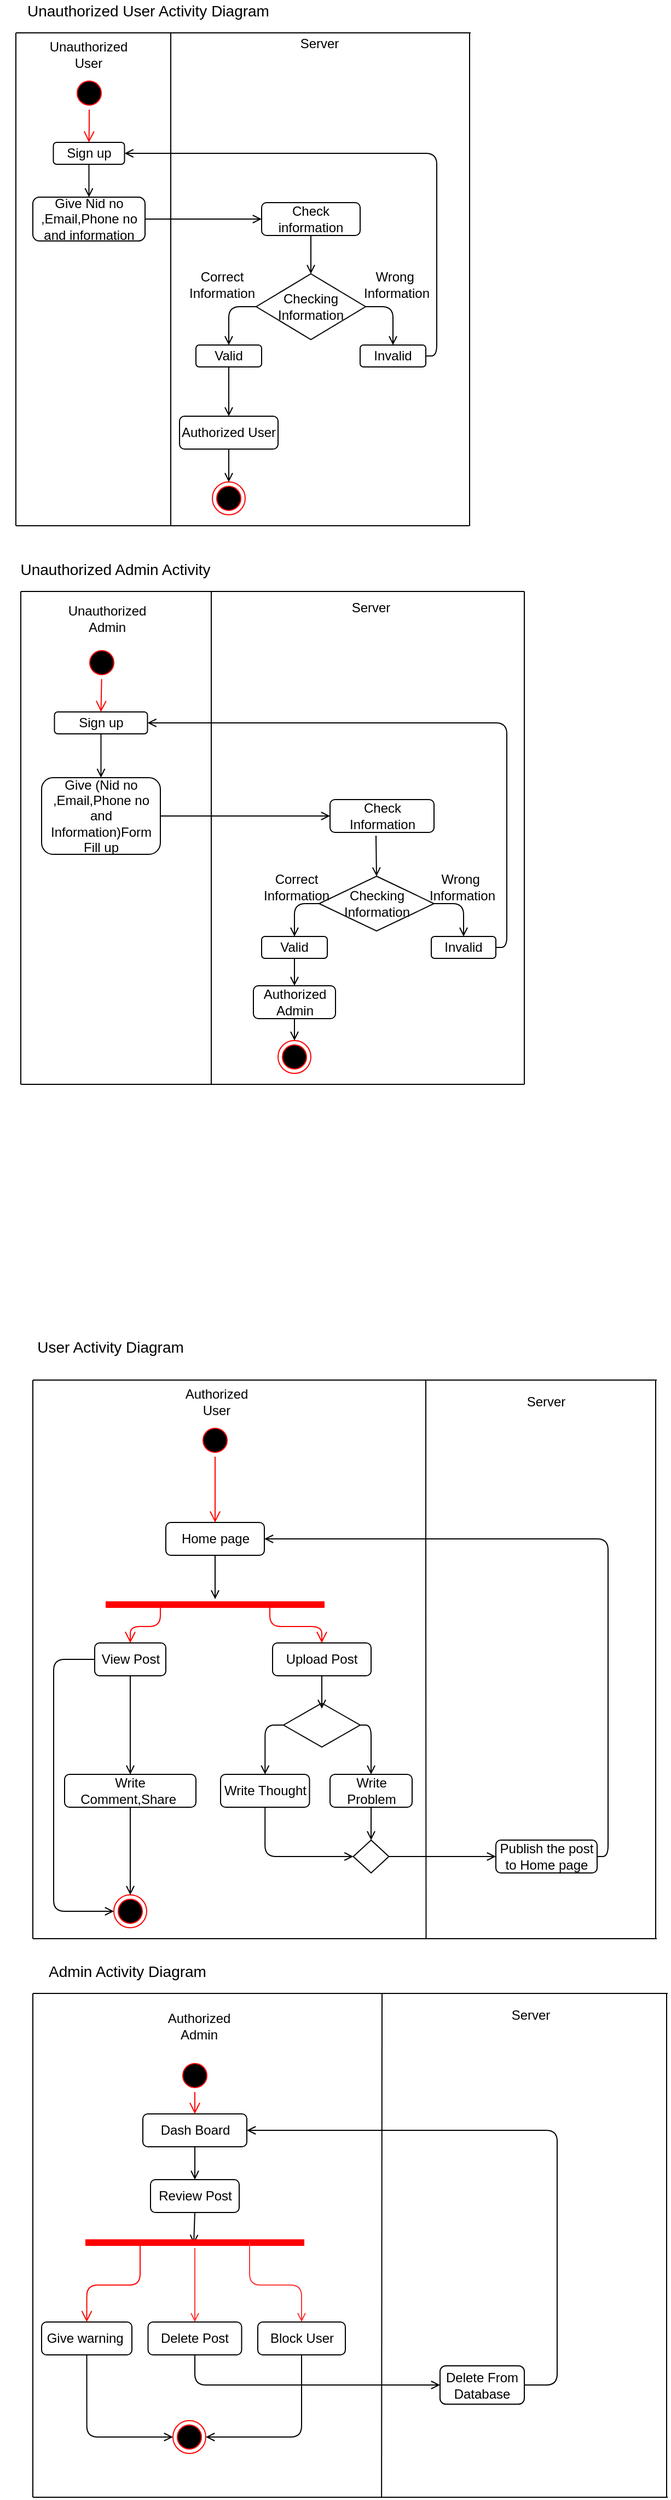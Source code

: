 <mxfile version="13.9.9" type="device"><diagram id="EhtxaN6hVRz8gzdz44kl" name="Page-1"><mxGraphModel dx="1185" dy="685" grid="1" gridSize="10" guides="1" tooltips="1" connect="1" arrows="1" fold="1" page="1" pageScale="1" pageWidth="827" pageHeight="1169" math="0" shadow="0"><root><mxCell id="0"/><mxCell id="1" parent="0"/><mxCell id="IX0dUj8EIX4sN2ZnHDdX-1" value="" style="endArrow=none;html=1;" parent="1" edge="1"><mxGeometry width="50" height="50" relative="1" as="geometry"><mxPoint x="490" y="1010" as="sourcePoint"/><mxPoint x="490" y="560" as="targetPoint"/><Array as="points"><mxPoint x="490" y="690"/></Array></mxGeometry></mxCell><mxCell id="IX0dUj8EIX4sN2ZnHDdX-3" value="Authorized User" style="text;html=1;strokeColor=none;fillColor=none;align=center;verticalAlign=middle;whiteSpace=wrap;rounded=0;" parent="1" vertex="1"><mxGeometry x="169" y="1290" width="80" height="20" as="geometry"/></mxCell><mxCell id="IX0dUj8EIX4sN2ZnHDdX-5" value="" style="endArrow=none;html=1;" parent="1" edge="1"><mxGeometry width="50" height="50" relative="1" as="geometry"><mxPoint x="204" y="1010" as="sourcePoint"/><mxPoint x="204" y="560" as="targetPoint"/><Array as="points"/></mxGeometry></mxCell><mxCell id="IX0dUj8EIX4sN2ZnHDdX-6" value="" style="endArrow=none;html=1;" parent="1" edge="1"><mxGeometry width="50" height="50" relative="1" as="geometry"><mxPoint x="30" y="560" as="sourcePoint"/><mxPoint x="490" y="560" as="targetPoint"/></mxGeometry></mxCell><mxCell id="IX0dUj8EIX4sN2ZnHDdX-7" value="" style="ellipse;html=1;shape=startState;fillColor=#000000;strokeColor=#ff0000;" parent="1" vertex="1"><mxGeometry x="192.5" y="1320" width="30" height="30" as="geometry"/></mxCell><mxCell id="IX0dUj8EIX4sN2ZnHDdX-8" value="" style="html=1;verticalAlign=bottom;endArrow=open;endSize=8;strokeColor=#ff0000;exitX=0.5;exitY=1;exitDx=0;exitDy=0;" parent="1" source="IX0dUj8EIX4sN2ZnHDdX-7" target="IX0dUj8EIX4sN2ZnHDdX-40" edge="1"><mxGeometry relative="1" as="geometry"><mxPoint x="145" y="850" as="targetPoint"/></mxGeometry></mxCell><mxCell id="IX0dUj8EIX4sN2ZnHDdX-9" value="Server" style="text;html=1;strokeColor=none;fillColor=none;align=center;verticalAlign=middle;whiteSpace=wrap;rounded=0;" parent="1" vertex="1"><mxGeometry x="330" y="565" width="40" height="20" as="geometry"/></mxCell><mxCell id="IX0dUj8EIX4sN2ZnHDdX-10" value="" style="endArrow=none;html=1;" parent="1" edge="1"><mxGeometry width="50" height="50" relative="1" as="geometry"><mxPoint x="30" y="560" as="sourcePoint"/><mxPoint x="30" y="1010" as="targetPoint"/><Array as="points"><mxPoint x="30" y="810"/></Array></mxGeometry></mxCell><mxCell id="IX0dUj8EIX4sN2ZnHDdX-27" value="Sign up" style="rounded=1;whiteSpace=wrap;html=1;strokeColor=#000000;strokeWidth=1;fillColor=#FFFFFF;" parent="1" vertex="1"><mxGeometry x="60.75" y="670" width="85" height="20" as="geometry"/></mxCell><mxCell id="IX0dUj8EIX4sN2ZnHDdX-29" value="Give Nid no ,Email,Phone no and information" style="rounded=1;whiteSpace=wrap;html=1;strokeColor=#000000;strokeWidth=1;fillColor=#FFFFFF;" parent="1" vertex="1"><mxGeometry x="41" y="200" width="102.5" height="40" as="geometry"/></mxCell><mxCell id="IX0dUj8EIX4sN2ZnHDdX-30" value="" style="endArrow=open;html=1;endFill=0;exitX=0.5;exitY=1;exitDx=0;exitDy=0;entryX=0.5;entryY=0;entryDx=0;entryDy=0;" parent="1" source="IX0dUj8EIX4sN2ZnHDdX-35" target="IX0dUj8EIX4sN2ZnHDdX-102" edge="1"><mxGeometry width="50" height="50" relative="1" as="geometry"><mxPoint x="120" y="740" as="sourcePoint"/><mxPoint x="130" y="760" as="targetPoint"/></mxGeometry></mxCell><mxCell id="IX0dUj8EIX4sN2ZnHDdX-31" value="Check information" style="rounded=1;whiteSpace=wrap;html=1;strokeColor=#000000;strokeWidth=1;fillColor=#FFFFFF;" parent="1" vertex="1"><mxGeometry x="250" y="205" width="90" height="30" as="geometry"/></mxCell><mxCell id="IX0dUj8EIX4sN2ZnHDdX-32" value="" style="endArrow=open;html=1;endFill=0;entryX=0;entryY=0.5;entryDx=0;entryDy=0;edgeStyle=orthogonalEdgeStyle;exitX=1;exitY=0.5;exitDx=0;exitDy=0;" parent="1" source="IX0dUj8EIX4sN2ZnHDdX-29" target="IX0dUj8EIX4sN2ZnHDdX-31" edge="1"><mxGeometry width="50" height="50" relative="1" as="geometry"><mxPoint x="260" y="360" as="sourcePoint"/><mxPoint x="215" y="920" as="targetPoint"/></mxGeometry></mxCell><mxCell id="IX0dUj8EIX4sN2ZnHDdX-33" value="Checking Information" style="rhombus;whiteSpace=wrap;html=1;rounded=0;strokeColor=#000000;strokeWidth=1;fillColor=#FFFFFF;" parent="1" vertex="1"><mxGeometry x="245" y="270" width="100" height="60" as="geometry"/></mxCell><mxCell id="IX0dUj8EIX4sN2ZnHDdX-34" value="" style="endArrow=open;html=1;exitX=0.5;exitY=1;exitDx=0;exitDy=0;edgeStyle=orthogonalEdgeStyle;endFill=0;entryX=0.5;entryY=0;entryDx=0;entryDy=0;" parent="1" source="IX0dUj8EIX4sN2ZnHDdX-31" target="IX0dUj8EIX4sN2ZnHDdX-33" edge="1"><mxGeometry width="50" height="50" relative="1" as="geometry"><mxPoint x="380" y="900" as="sourcePoint"/><mxPoint x="345" y="950" as="targetPoint"/></mxGeometry></mxCell><mxCell id="IX0dUj8EIX4sN2ZnHDdX-35" value="Valid" style="rounded=1;whiteSpace=wrap;html=1;strokeColor=#000000;strokeWidth=1;fillColor=#FFFFFF;" parent="1" vertex="1"><mxGeometry x="190" y="335" width="60" height="20" as="geometry"/></mxCell><mxCell id="IX0dUj8EIX4sN2ZnHDdX-36" value="Invalid" style="rounded=1;whiteSpace=wrap;html=1;strokeColor=#000000;strokeWidth=1;fillColor=#FFFFFF;" parent="1" vertex="1"><mxGeometry x="340" y="335" width="60" height="20" as="geometry"/></mxCell><mxCell id="IX0dUj8EIX4sN2ZnHDdX-37" value="" style="endArrow=open;html=1;exitX=0;exitY=0.5;exitDx=0;exitDy=0;edgeStyle=orthogonalEdgeStyle;endFill=0;entryX=0.5;entryY=0;entryDx=0;entryDy=0;" parent="1" source="IX0dUj8EIX4sN2ZnHDdX-33" target="IX0dUj8EIX4sN2ZnHDdX-35" edge="1"><mxGeometry width="50" height="50" relative="1" as="geometry"><mxPoint x="160" y="880" as="sourcePoint"/><mxPoint x="125" y="930" as="targetPoint"/></mxGeometry></mxCell><mxCell id="IX0dUj8EIX4sN2ZnHDdX-38" value="" style="endArrow=open;html=1;exitX=1;exitY=0.5;exitDx=0;exitDy=0;edgeStyle=orthogonalEdgeStyle;endFill=0;entryX=0.5;entryY=0;entryDx=0;entryDy=0;" parent="1" source="IX0dUj8EIX4sN2ZnHDdX-33" target="IX0dUj8EIX4sN2ZnHDdX-36" edge="1"><mxGeometry width="50" height="50" relative="1" as="geometry"><mxPoint x="600" y="810" as="sourcePoint"/><mxPoint x="565" y="860" as="targetPoint"/></mxGeometry></mxCell><mxCell id="IX0dUj8EIX4sN2ZnHDdX-39" value="" style="endArrow=open;html=1;exitX=1;exitY=0.5;exitDx=0;exitDy=0;endFill=0;entryX=1;entryY=0.5;entryDx=0;entryDy=0;edgeStyle=orthogonalEdgeStyle;" parent="1" source="IX0dUj8EIX4sN2ZnHDdX-36" target="IX0dUj8EIX4sN2ZnHDdX-96" edge="1"><mxGeometry width="50" height="50" relative="1" as="geometry"><mxPoint x="640" y="630" as="sourcePoint"/><mxPoint x="150" y="570" as="targetPoint"/></mxGeometry></mxCell><mxCell id="IX0dUj8EIX4sN2ZnHDdX-40" value="Home page" style="rounded=1;whiteSpace=wrap;html=1;strokeColor=#000000;strokeWidth=1;fillColor=#FFFFFF;" parent="1" vertex="1"><mxGeometry x="162.5" y="1410" width="90" height="30" as="geometry"/></mxCell><mxCell id="IX0dUj8EIX4sN2ZnHDdX-41" value="" style="endArrow=open;html=1;endFill=0;exitX=0.5;exitY=1;exitDx=0;exitDy=0;entryX=0.5;entryY=0;entryDx=0;entryDy=0;" parent="1" source="IX0dUj8EIX4sN2ZnHDdX-96" target="IX0dUj8EIX4sN2ZnHDdX-29" edge="1"><mxGeometry width="50" height="50" relative="1" as="geometry"><mxPoint x="260" y="480" as="sourcePoint"/><mxPoint x="100" y="180" as="targetPoint"/></mxGeometry></mxCell><mxCell id="IX0dUj8EIX4sN2ZnHDdX-42" value="Correct Information" style="text;html=1;strokeColor=none;fillColor=none;align=center;verticalAlign=middle;whiteSpace=wrap;rounded=0;" parent="1" vertex="1"><mxGeometry x="169" y="270" width="90" height="20" as="geometry"/></mxCell><mxCell id="IX0dUj8EIX4sN2ZnHDdX-43" value="Wrong&amp;nbsp; Information" style="text;html=1;strokeColor=none;fillColor=none;align=center;verticalAlign=middle;whiteSpace=wrap;rounded=0;" parent="1" vertex="1"><mxGeometry x="331.25" y="270" width="85" height="20" as="geometry"/></mxCell><mxCell id="IX0dUj8EIX4sN2ZnHDdX-44" value="" style="ellipse;html=1;shape=endState;fillColor=#000000;strokeColor=#ff0000;rounded=0;" parent="1" vertex="1"><mxGeometry x="265" y="970" width="30" height="30" as="geometry"/></mxCell><mxCell id="IX0dUj8EIX4sN2ZnHDdX-45" value="" style="endArrow=open;html=1;exitX=0.5;exitY=1;exitDx=0;exitDy=0;edgeStyle=orthogonalEdgeStyle;endFill=0;" parent="1" source="IX0dUj8EIX4sN2ZnHDdX-40" target="EteNmB33NGEG69899vJU-9" edge="1"><mxGeometry width="50" height="50" relative="1" as="geometry"><mxPoint x="180" y="950" as="sourcePoint"/><mxPoint x="220" y="1240" as="targetPoint"/></mxGeometry></mxCell><mxCell id="IX0dUj8EIX4sN2ZnHDdX-49" value="Unauthorized Admin" style="text;html=1;strokeColor=none;fillColor=none;align=center;verticalAlign=middle;whiteSpace=wrap;rounded=0;" parent="1" vertex="1"><mxGeometry x="89" y="575" width="40" height="20" as="geometry"/></mxCell><mxCell id="IX0dUj8EIX4sN2ZnHDdX-51" value="" style="rhombus;whiteSpace=wrap;html=1;rounded=0;strokeColor=#000000;strokeWidth=1;fillColor=#FFFFFF;" parent="1" vertex="1"><mxGeometry x="270" y="1575" width="70" height="40" as="geometry"/></mxCell><mxCell id="IX0dUj8EIX4sN2ZnHDdX-52" value="Write Thought" style="rounded=1;whiteSpace=wrap;html=1;strokeColor=#000000;strokeWidth=1;fillColor=#FFFFFF;" parent="1" vertex="1"><mxGeometry x="212.5" y="1640" width="81.25" height="30" as="geometry"/></mxCell><mxCell id="IX0dUj8EIX4sN2ZnHDdX-53" value="" style="endArrow=open;html=1;exitX=0;exitY=0.5;exitDx=0;exitDy=0;endFill=0;edgeStyle=orthogonalEdgeStyle;" parent="1" source="IX0dUj8EIX4sN2ZnHDdX-51" target="IX0dUj8EIX4sN2ZnHDdX-52" edge="1"><mxGeometry width="50" height="50" relative="1" as="geometry"><mxPoint x="170" y="695" as="sourcePoint"/><mxPoint x="295" y="695" as="targetPoint"/></mxGeometry></mxCell><mxCell id="IX0dUj8EIX4sN2ZnHDdX-54" value="Write Problem" style="rounded=1;whiteSpace=wrap;html=1;strokeColor=#000000;strokeWidth=1;fillColor=#FFFFFF;" parent="1" vertex="1"><mxGeometry x="312.5" y="1640" width="75" height="30" as="geometry"/></mxCell><mxCell id="IX0dUj8EIX4sN2ZnHDdX-55" value="" style="endArrow=open;html=1;exitX=1;exitY=0.5;exitDx=0;exitDy=0;endFill=0;entryX=0.5;entryY=0;entryDx=0;entryDy=0;edgeStyle=orthogonalEdgeStyle;" parent="1" source="IX0dUj8EIX4sN2ZnHDdX-51" target="IX0dUj8EIX4sN2ZnHDdX-54" edge="1"><mxGeometry width="50" height="50" relative="1" as="geometry"><mxPoint x="180" y="705" as="sourcePoint"/><mxPoint x="305" y="705" as="targetPoint"/></mxGeometry></mxCell><mxCell id="IX0dUj8EIX4sN2ZnHDdX-58" value="" style="endArrow=open;html=1;endFill=0;entryX=0;entryY=0.5;entryDx=0;entryDy=0;edgeStyle=orthogonalEdgeStyle;exitX=1;exitY=0.5;exitDx=0;exitDy=0;" parent="1" source="IX0dUj8EIX4sN2ZnHDdX-67" target="IX0dUj8EIX4sN2ZnHDdX-65" edge="1"><mxGeometry width="50" height="50" relative="1" as="geometry"><mxPoint x="280" y="1030" as="sourcePoint"/><mxPoint x="423" y="1485" as="targetPoint"/></mxGeometry></mxCell><mxCell id="IX0dUj8EIX4sN2ZnHDdX-60" value="" style="endArrow=open;html=1;endFill=0;exitX=1;exitY=0.5;exitDx=0;exitDy=0;entryX=1;entryY=0.5;entryDx=0;entryDy=0;edgeStyle=orthogonalEdgeStyle;" parent="1" source="IX0dUj8EIX4sN2ZnHDdX-65" target="IX0dUj8EIX4sN2ZnHDdX-40" edge="1"><mxGeometry width="50" height="50" relative="1" as="geometry"><mxPoint x="480" y="1560" as="sourcePoint"/><mxPoint x="630" y="1600" as="targetPoint"/></mxGeometry></mxCell><mxCell id="IX0dUj8EIX4sN2ZnHDdX-61" value="Give warning&amp;nbsp;" style="rounded=1;whiteSpace=wrap;html=1;strokeColor=#000000;strokeWidth=1;fillColor=#FFFFFF;" parent="1" vertex="1"><mxGeometry x="49" y="2140" width="82.5" height="30" as="geometry"/></mxCell><mxCell id="IX0dUj8EIX4sN2ZnHDdX-62" value="Delete Post" style="rounded=1;whiteSpace=wrap;html=1;strokeColor=#000000;strokeWidth=1;fillColor=#FFFFFF;" parent="1" vertex="1"><mxGeometry x="146.25" y="2140" width="85.5" height="30" as="geometry"/></mxCell><mxCell id="IX0dUj8EIX4sN2ZnHDdX-64" value="" style="endArrow=open;html=1;endFill=0;entryX=0.5;entryY=0;entryDx=0;entryDy=0;edgeStyle=orthogonalEdgeStyle;strokeColor=#FF3333;" parent="1" source="EteNmB33NGEG69899vJU-25" target="IX0dUj8EIX4sN2ZnHDdX-62" edge="1"><mxGeometry width="50" height="50" relative="1" as="geometry"><mxPoint x="285" y="2070" as="sourcePoint"/><mxPoint x="825" y="720" as="targetPoint"/></mxGeometry></mxCell><mxCell id="IX0dUj8EIX4sN2ZnHDdX-65" value="Publish the post to Home page" style="rounded=1;whiteSpace=wrap;html=1;strokeColor=#000000;strokeWidth=1;fillColor=#FFFFFF;" parent="1" vertex="1"><mxGeometry x="464" y="1700" width="92.5" height="30" as="geometry"/></mxCell><mxCell id="IX0dUj8EIX4sN2ZnHDdX-67" value="" style="rhombus;whiteSpace=wrap;html=1;rounded=0;strokeColor=#000000;strokeWidth=1;fillColor=#FFFFFF;" parent="1" vertex="1"><mxGeometry x="333.75" y="1700" width="32.5" height="30" as="geometry"/></mxCell><mxCell id="IX0dUj8EIX4sN2ZnHDdX-68" value="" style="endArrow=open;html=1;exitX=0.5;exitY=1;exitDx=0;exitDy=0;endFill=0;entryX=0;entryY=0.5;entryDx=0;entryDy=0;edgeStyle=orthogonalEdgeStyle;" parent="1" source="IX0dUj8EIX4sN2ZnHDdX-52" target="IX0dUj8EIX4sN2ZnHDdX-67" edge="1"><mxGeometry width="50" height="50" relative="1" as="geometry"><mxPoint x="650" y="760" as="sourcePoint"/><mxPoint x="775" y="760" as="targetPoint"/></mxGeometry></mxCell><mxCell id="IX0dUj8EIX4sN2ZnHDdX-69" value="" style="endArrow=open;html=1;exitX=0.5;exitY=1;exitDx=0;exitDy=0;endFill=0;entryX=0.5;entryY=0;entryDx=0;entryDy=0;edgeStyle=orthogonalEdgeStyle;" parent="1" source="IX0dUj8EIX4sN2ZnHDdX-54" target="IX0dUj8EIX4sN2ZnHDdX-67" edge="1"><mxGeometry width="50" height="50" relative="1" as="geometry"><mxPoint x="660" y="700" as="sourcePoint"/><mxPoint x="785" y="700" as="targetPoint"/></mxGeometry></mxCell><mxCell id="IX0dUj8EIX4sN2ZnHDdX-87" value="Unauthorized User" style="text;html=1;strokeColor=none;fillColor=none;align=center;verticalAlign=middle;whiteSpace=wrap;rounded=0;" parent="1" vertex="1"><mxGeometry x="72.25" y="60" width="40" height="20" as="geometry"/></mxCell><mxCell id="IX0dUj8EIX4sN2ZnHDdX-89" value="Server" style="text;html=1;strokeColor=none;fillColor=none;align=center;verticalAlign=middle;whiteSpace=wrap;rounded=0;" parent="1" vertex="1"><mxGeometry x="282.5" y="50" width="40" height="20" as="geometry"/></mxCell><mxCell id="IX0dUj8EIX4sN2ZnHDdX-94" value="" style="ellipse;html=1;shape=startState;fillColor=#000000;strokeColor=#ff0000;rounded=0;" parent="1" vertex="1"><mxGeometry x="77.5" y="90" width="30" height="30" as="geometry"/></mxCell><mxCell id="IX0dUj8EIX4sN2ZnHDdX-95" value="" style="edgeStyle=orthogonalEdgeStyle;html=1;verticalAlign=bottom;endArrow=open;endSize=8;strokeColor=#ff0000;entryX=0.5;entryY=0;entryDx=0;entryDy=0;" parent="1" source="IX0dUj8EIX4sN2ZnHDdX-94" target="IX0dUj8EIX4sN2ZnHDdX-96" edge="1"><mxGeometry relative="1" as="geometry"><mxPoint x="95" y="120" as="targetPoint"/></mxGeometry></mxCell><mxCell id="IX0dUj8EIX4sN2ZnHDdX-96" value="Sign up" style="rounded=1;whiteSpace=wrap;html=1;strokeColor=#000000;strokeWidth=1;fillColor=#FFFFFF;" parent="1" vertex="1"><mxGeometry x="59.75" y="150" width="65" height="20" as="geometry"/></mxCell><mxCell id="IX0dUj8EIX4sN2ZnHDdX-98" value="" style="ellipse;html=1;shape=endState;fillColor=#000000;strokeColor=#ff0000;rounded=0;" parent="1" vertex="1"><mxGeometry x="205" y="460" width="30" height="30" as="geometry"/></mxCell><mxCell id="IX0dUj8EIX4sN2ZnHDdX-99" value="" style="endArrow=none;html=1;strokeColor=#000000;" parent="1" edge="1"><mxGeometry width="50" height="50" relative="1" as="geometry"><mxPoint x="167" y="500" as="sourcePoint"/><mxPoint x="167" y="50" as="targetPoint"/></mxGeometry></mxCell><mxCell id="IX0dUj8EIX4sN2ZnHDdX-100" value="" style="endArrow=none;html=1;strokeColor=#000000;" parent="1" edge="1"><mxGeometry width="50" height="50" relative="1" as="geometry"><mxPoint x="25.5" y="50" as="sourcePoint"/><mxPoint x="441" y="50" as="targetPoint"/></mxGeometry></mxCell><mxCell id="IX0dUj8EIX4sN2ZnHDdX-102" value="Authorized User" style="rounded=1;whiteSpace=wrap;html=1;strokeColor=#000000;strokeWidth=1;fillColor=#FFFFFF;" parent="1" vertex="1"><mxGeometry x="175.01" y="400" width="90" height="30" as="geometry"/></mxCell><mxCell id="IX0dUj8EIX4sN2ZnHDdX-106" value="" style="endArrow=open;html=1;endFill=0;exitX=0.5;exitY=1;exitDx=0;exitDy=0;entryX=0.5;entryY=0;entryDx=0;entryDy=0;" parent="1" source="IX0dUj8EIX4sN2ZnHDdX-102" target="IX0dUj8EIX4sN2ZnHDdX-98" edge="1"><mxGeometry width="50" height="50" relative="1" as="geometry"><mxPoint x="230" y="345" as="sourcePoint"/><mxPoint x="230" y="370" as="targetPoint"/></mxGeometry></mxCell><mxCell id="IX0dUj8EIX4sN2ZnHDdX-107" value="" style="endArrow=none;html=1;strokeColor=#000000;" parent="1" edge="1"><mxGeometry width="50" height="50" relative="1" as="geometry"><mxPoint x="25.5" y="500" as="sourcePoint"/><mxPoint x="25.5" y="50" as="targetPoint"/></mxGeometry></mxCell><mxCell id="IX0dUj8EIX4sN2ZnHDdX-108" value="" style="endArrow=none;html=1;strokeColor=#000000;" parent="1" edge="1"><mxGeometry width="50" height="50" relative="1" as="geometry"><mxPoint x="440" y="500" as="sourcePoint"/><mxPoint x="440" y="50" as="targetPoint"/></mxGeometry></mxCell><mxCell id="IX0dUj8EIX4sN2ZnHDdX-109" value="" style="endArrow=none;html=1;strokeColor=#000000;" parent="1" edge="1"><mxGeometry width="50" height="50" relative="1" as="geometry"><mxPoint x="25.5" y="500" as="sourcePoint"/><mxPoint x="440" y="500" as="targetPoint"/></mxGeometry></mxCell><mxCell id="IX0dUj8EIX4sN2ZnHDdX-110" value="" style="ellipse;html=1;shape=startState;fillColor=#000000;strokeColor=#ff0000;rounded=0;" parent="1" vertex="1"><mxGeometry x="89" y="610" width="30" height="30" as="geometry"/></mxCell><mxCell id="IX0dUj8EIX4sN2ZnHDdX-111" value="" style="html=1;verticalAlign=bottom;endArrow=open;endSize=8;strokeColor=#ff0000;entryX=0.5;entryY=0;entryDx=0;entryDy=0;" parent="1" source="IX0dUj8EIX4sN2ZnHDdX-110" target="IX0dUj8EIX4sN2ZnHDdX-27" edge="1"><mxGeometry relative="1" as="geometry"><mxPoint x="99" y="620" as="targetPoint"/></mxGeometry></mxCell><mxCell id="IX0dUj8EIX4sN2ZnHDdX-115" value="Give (Nid no&lt;br&gt;,Email,Phone no and Information)Form Fill up" style="rounded=1;whiteSpace=wrap;html=1;strokeColor=#000000;strokeWidth=1;fillColor=#FFFFFF;" parent="1" vertex="1"><mxGeometry x="49" y="730" width="108.5" height="70" as="geometry"/></mxCell><mxCell id="IX0dUj8EIX4sN2ZnHDdX-116" value="" style="endArrow=open;html=1;endFill=0;exitX=0.5;exitY=1;exitDx=0;exitDy=0;entryX=0.5;entryY=0;entryDx=0;entryDy=0;" parent="1" source="IX0dUj8EIX4sN2ZnHDdX-27" target="IX0dUj8EIX4sN2ZnHDdX-115" edge="1"><mxGeometry width="50" height="50" relative="1" as="geometry"><mxPoint x="650" y="190" as="sourcePoint"/><mxPoint x="650" y="215" as="targetPoint"/></mxGeometry></mxCell><mxCell id="IX0dUj8EIX4sN2ZnHDdX-117" value="Check Information" style="rounded=1;whiteSpace=wrap;html=1;strokeColor=#000000;strokeWidth=1;fillColor=#FFFFFF;" parent="1" vertex="1"><mxGeometry x="312.5" y="750" width="95" height="30" as="geometry"/></mxCell><mxCell id="IX0dUj8EIX4sN2ZnHDdX-118" value="" style="endArrow=open;html=1;exitX=1;exitY=0.5;exitDx=0;exitDy=0;endFill=0;entryX=0;entryY=0.5;entryDx=0;entryDy=0;" parent="1" source="IX0dUj8EIX4sN2ZnHDdX-115" target="IX0dUj8EIX4sN2ZnHDdX-117" edge="1"><mxGeometry width="50" height="50" relative="1" as="geometry"><mxPoint x="420" y="700" as="sourcePoint"/><mxPoint x="130" y="450" as="targetPoint"/></mxGeometry></mxCell><mxCell id="IX0dUj8EIX4sN2ZnHDdX-119" value="Checking Information" style="rhombus;whiteSpace=wrap;html=1;rounded=0;strokeColor=#000000;strokeWidth=1;fillColor=#FFFFFF;" parent="1" vertex="1"><mxGeometry x="302.5" y="820" width="105" height="50" as="geometry"/></mxCell><mxCell id="IX0dUj8EIX4sN2ZnHDdX-120" value="Invalid" style="rounded=1;whiteSpace=wrap;html=1;strokeColor=#000000;strokeWidth=1;fillColor=#FFFFFF;" parent="1" vertex="1"><mxGeometry x="405" y="875" width="59" height="20" as="geometry"/></mxCell><mxCell id="IX0dUj8EIX4sN2ZnHDdX-121" value="" style="endArrow=open;html=1;exitX=0.442;exitY=1.1;exitDx=0;exitDy=0;endFill=0;entryX=0.5;entryY=0;entryDx=0;entryDy=0;exitPerimeter=0;" parent="1" source="IX0dUj8EIX4sN2ZnHDdX-117" target="IX0dUj8EIX4sN2ZnHDdX-119" edge="1"><mxGeometry width="50" height="50" relative="1" as="geometry"><mxPoint x="161.75" y="695" as="sourcePoint"/><mxPoint x="310" y="695" as="targetPoint"/></mxGeometry></mxCell><mxCell id="IX0dUj8EIX4sN2ZnHDdX-122" value="" style="endArrow=open;html=1;exitX=0;exitY=0.5;exitDx=0;exitDy=0;endFill=0;entryX=0.5;entryY=0;entryDx=0;entryDy=0;edgeStyle=orthogonalEdgeStyle;" parent="1" source="IX0dUj8EIX4sN2ZnHDdX-119" target="IX0dUj8EIX4sN2ZnHDdX-123" edge="1"><mxGeometry width="50" height="50" relative="1" as="geometry"><mxPoint x="440" y="620" as="sourcePoint"/><mxPoint x="588.25" y="620" as="targetPoint"/></mxGeometry></mxCell><mxCell id="IX0dUj8EIX4sN2ZnHDdX-123" value="Valid" style="rounded=1;whiteSpace=wrap;html=1;strokeColor=#000000;strokeWidth=1;fillColor=#FFFFFF;" parent="1" vertex="1"><mxGeometry x="250" y="875" width="60" height="20" as="geometry"/></mxCell><mxCell id="IX0dUj8EIX4sN2ZnHDdX-124" value="" style="endArrow=open;html=1;exitX=1;exitY=0.5;exitDx=0;exitDy=0;endFill=0;entryX=0.5;entryY=0;entryDx=0;entryDy=0;edgeStyle=orthogonalEdgeStyle;" parent="1" source="IX0dUj8EIX4sN2ZnHDdX-119" target="IX0dUj8EIX4sN2ZnHDdX-120" edge="1"><mxGeometry width="50" height="50" relative="1" as="geometry"><mxPoint x="171.75" y="705" as="sourcePoint"/><mxPoint x="320" y="705" as="targetPoint"/></mxGeometry></mxCell><mxCell id="IX0dUj8EIX4sN2ZnHDdX-125" value="Correct Information" style="text;html=1;strokeColor=none;fillColor=none;align=center;verticalAlign=middle;whiteSpace=wrap;rounded=0;" parent="1" vertex="1"><mxGeometry x="236.5" y="820" width="90" height="20" as="geometry"/></mxCell><mxCell id="IX0dUj8EIX4sN2ZnHDdX-126" value="Wrong&amp;nbsp; Information" style="text;html=1;strokeColor=none;fillColor=none;align=center;verticalAlign=middle;whiteSpace=wrap;rounded=0;" parent="1" vertex="1"><mxGeometry x="390.5" y="820" width="85" height="20" as="geometry"/></mxCell><mxCell id="IX0dUj8EIX4sN2ZnHDdX-128" value="" style="endArrow=open;html=1;exitX=1;exitY=0.5;exitDx=0;exitDy=0;endFill=0;entryX=1;entryY=0.5;entryDx=0;entryDy=0;edgeStyle=orthogonalEdgeStyle;" parent="1" source="IX0dUj8EIX4sN2ZnHDdX-120" target="IX0dUj8EIX4sN2ZnHDdX-27" edge="1"><mxGeometry width="50" height="50" relative="1" as="geometry"><mxPoint x="161.75" y="695" as="sourcePoint"/><mxPoint x="310" y="695" as="targetPoint"/></mxGeometry></mxCell><mxCell id="IX0dUj8EIX4sN2ZnHDdX-129" value="Authorized Admin" style="rounded=1;whiteSpace=wrap;html=1;strokeColor=#000000;strokeWidth=1;fillColor=#FFFFFF;" parent="1" vertex="1"><mxGeometry x="242.5" y="920" width="75" height="30" as="geometry"/></mxCell><mxCell id="IX0dUj8EIX4sN2ZnHDdX-130" value="" style="endArrow=open;html=1;exitX=0.5;exitY=1;exitDx=0;exitDy=0;endFill=0;entryX=0.5;entryY=0;entryDx=0;entryDy=0;" parent="1" source="IX0dUj8EIX4sN2ZnHDdX-123" target="IX0dUj8EIX4sN2ZnHDdX-129" edge="1"><mxGeometry width="50" height="50" relative="1" as="geometry"><mxPoint x="161.75" y="695" as="sourcePoint"/><mxPoint x="310" y="695" as="targetPoint"/></mxGeometry></mxCell><mxCell id="IX0dUj8EIX4sN2ZnHDdX-131" value="" style="endArrow=open;html=1;exitX=0.5;exitY=1;exitDx=0;exitDy=0;endFill=0;entryX=0.5;entryY=0;entryDx=0;entryDy=0;" parent="1" source="IX0dUj8EIX4sN2ZnHDdX-129" target="IX0dUj8EIX4sN2ZnHDdX-44" edge="1"><mxGeometry width="50" height="50" relative="1" as="geometry"><mxPoint x="550" y="660" as="sourcePoint"/><mxPoint x="698.25" y="660" as="targetPoint"/></mxGeometry></mxCell><mxCell id="IX0dUj8EIX4sN2ZnHDdX-133" value="" style="endArrow=none;html=1;strokeColor=#000000;" parent="1" edge="1"><mxGeometry width="50" height="50" relative="1" as="geometry"><mxPoint x="30" y="1010" as="sourcePoint"/><mxPoint x="490" y="1010" as="targetPoint"/></mxGeometry></mxCell><mxCell id="IX0dUj8EIX4sN2ZnHDdX-137" value="Authorized Admin" style="text;html=1;strokeColor=none;fillColor=none;align=center;verticalAlign=middle;whiteSpace=wrap;rounded=0;" parent="1" vertex="1"><mxGeometry x="172.5" y="1860" width="40" height="20" as="geometry"/></mxCell><mxCell id="IX0dUj8EIX4sN2ZnHDdX-138" value="" style="endArrow=none;html=1;strokeColor=#000000;" parent="1" edge="1"><mxGeometry width="50" height="50" relative="1" as="geometry"><mxPoint x="41" y="1790" as="sourcePoint"/><mxPoint x="41" y="1280" as="targetPoint"/></mxGeometry></mxCell><mxCell id="IX0dUj8EIX4sN2ZnHDdX-141" value="" style="endArrow=none;html=1;strokeColor=#000000;" parent="1" edge="1"><mxGeometry width="50" height="50" relative="1" as="geometry"><mxPoint x="41" y="1280" as="sourcePoint"/><mxPoint x="611" y="1280" as="targetPoint"/></mxGeometry></mxCell><mxCell id="IX0dUj8EIX4sN2ZnHDdX-143" value="" style="endArrow=none;html=1;strokeColor=#000000;" parent="1" edge="1"><mxGeometry width="50" height="50" relative="1" as="geometry"><mxPoint x="400.25" y="1790" as="sourcePoint"/><mxPoint x="400" y="1280" as="targetPoint"/><Array as="points"><mxPoint x="400" y="1470"/></Array></mxGeometry></mxCell><mxCell id="IX0dUj8EIX4sN2ZnHDdX-144" value="" style="endArrow=none;html=1;strokeColor=#000000;" parent="1" edge="1"><mxGeometry width="50" height="50" relative="1" as="geometry"><mxPoint x="610" y="1790" as="sourcePoint"/><mxPoint x="610" y="1280" as="targetPoint"/></mxGeometry></mxCell><mxCell id="IX0dUj8EIX4sN2ZnHDdX-145" value="" style="ellipse;html=1;shape=endState;fillColor=#000000;strokeColor=#ff0000;rounded=0;" parent="1" vertex="1"><mxGeometry x="115" y="1750" width="30" height="30" as="geometry"/></mxCell><mxCell id="EteNmB33NGEG69899vJU-1" value="Server" style="text;html=1;strokeColor=none;fillColor=none;align=center;verticalAlign=middle;whiteSpace=wrap;rounded=0;" vertex="1" parent="1"><mxGeometry x="490" y="1290" width="40" height="20" as="geometry"/></mxCell><mxCell id="EteNmB33NGEG69899vJU-3" value="" style="endArrow=open;html=1;exitX=0.5;exitY=1;exitDx=0;exitDy=0;endFill=0;edgeStyle=orthogonalEdgeStyle;entryX=0.5;entryY=0;entryDx=0;entryDy=0;" edge="1" parent="1" source="EteNmB33NGEG69899vJU-5" target="EteNmB33NGEG69899vJU-7"><mxGeometry width="50" height="50" relative="1" as="geometry"><mxPoint x="660" y="1330" as="sourcePoint"/><mxPoint x="123" y="1380" as="targetPoint"/></mxGeometry></mxCell><mxCell id="EteNmB33NGEG69899vJU-4" value="" style="endArrow=none;html=1;" edge="1" parent="1"><mxGeometry width="50" height="50" relative="1" as="geometry"><mxPoint x="41" y="1790" as="sourcePoint"/><mxPoint x="611" y="1790" as="targetPoint"/></mxGeometry></mxCell><mxCell id="EteNmB33NGEG69899vJU-5" value="View Post" style="rounded=1;whiteSpace=wrap;html=1;" vertex="1" parent="1"><mxGeometry x="97.5" y="1520" width="65" height="30" as="geometry"/></mxCell><mxCell id="EteNmB33NGEG69899vJU-7" value="Write Comment,Share&amp;nbsp;" style="rounded=1;whiteSpace=wrap;html=1;" vertex="1" parent="1"><mxGeometry x="70" y="1640" width="120" height="30" as="geometry"/></mxCell><mxCell id="EteNmB33NGEG69899vJU-8" value="" style="endArrow=open;html=1;endFill=0;edgeStyle=orthogonalEdgeStyle;exitX=0.5;exitY=1;exitDx=0;exitDy=0;entryX=0.5;entryY=0;entryDx=0;entryDy=0;" edge="1" parent="1" source="EteNmB33NGEG69899vJU-7" target="IX0dUj8EIX4sN2ZnHDdX-145"><mxGeometry width="50" height="50" relative="1" as="geometry"><mxPoint x="390" y="1320" as="sourcePoint"/><mxPoint x="550" y="1390" as="targetPoint"/></mxGeometry></mxCell><mxCell id="EteNmB33NGEG69899vJU-9" value="" style="shape=line;html=1;strokeWidth=6;strokeColor=#ff0000;" vertex="1" parent="1"><mxGeometry x="107.5" y="1480" width="200" height="10" as="geometry"/></mxCell><mxCell id="EteNmB33NGEG69899vJU-10" value="" style="edgeStyle=orthogonalEdgeStyle;html=1;verticalAlign=bottom;endArrow=open;endSize=8;strokeColor=#ff0000;entryX=0.5;entryY=0;entryDx=0;entryDy=0;exitX=0.25;exitY=0.5;exitDx=0;exitDy=0;exitPerimeter=0;" edge="1" source="EteNmB33NGEG69899vJU-9" parent="1" target="EteNmB33NGEG69899vJU-5"><mxGeometry relative="1" as="geometry"><mxPoint x="218" y="1310" as="targetPoint"/></mxGeometry></mxCell><mxCell id="EteNmB33NGEG69899vJU-12" value="" style="edgeStyle=orthogonalEdgeStyle;html=1;verticalAlign=bottom;endArrow=open;endSize=8;strokeColor=#ff0000;exitX=0.75;exitY=0.5;exitDx=0;exitDy=0;exitPerimeter=0;entryX=0.5;entryY=0;entryDx=0;entryDy=0;" edge="1" parent="1" source="EteNmB33NGEG69899vJU-9" target="EteNmB33NGEG69899vJU-13"><mxGeometry relative="1" as="geometry"><mxPoint x="260" y="1310" as="targetPoint"/><mxPoint x="220" y="1290" as="sourcePoint"/></mxGeometry></mxCell><mxCell id="EteNmB33NGEG69899vJU-13" value="Upload Post" style="rounded=1;whiteSpace=wrap;html=1;" vertex="1" parent="1"><mxGeometry x="260" y="1520" width="90" height="30" as="geometry"/></mxCell><mxCell id="EteNmB33NGEG69899vJU-15" value="" style="endArrow=open;html=1;exitX=0.5;exitY=1;exitDx=0;exitDy=0;endFill=0;edgeStyle=orthogonalEdgeStyle;entryX=0.5;entryY=0.125;entryDx=0;entryDy=0;entryPerimeter=0;" edge="1" parent="1" source="EteNmB33NGEG69899vJU-13" target="IX0dUj8EIX4sN2ZnHDdX-51"><mxGeometry width="50" height="50" relative="1" as="geometry"><mxPoint x="180" y="1360" as="sourcePoint"/><mxPoint x="245" y="1380" as="targetPoint"/></mxGeometry></mxCell><mxCell id="EteNmB33NGEG69899vJU-16" value="" style="endArrow=open;html=1;exitX=0;exitY=0.5;exitDx=0;exitDy=0;endFill=0;edgeStyle=orthogonalEdgeStyle;entryX=0;entryY=0.5;entryDx=0;entryDy=0;" edge="1" parent="1" source="EteNmB33NGEG69899vJU-5" target="IX0dUj8EIX4sN2ZnHDdX-145"><mxGeometry width="50" height="50" relative="1" as="geometry"><mxPoint x="550" y="1320" as="sourcePoint"/><mxPoint x="815" y="1250" as="targetPoint"/><Array as="points"><mxPoint x="60" y="1535"/><mxPoint x="60" y="1765"/></Array></mxGeometry></mxCell><mxCell id="EteNmB33NGEG69899vJU-17" value="Server" style="text;html=1;strokeColor=none;fillColor=none;align=center;verticalAlign=middle;whiteSpace=wrap;rounded=0;" vertex="1" parent="1"><mxGeometry x="475.5" y="1850" width="40" height="20" as="geometry"/></mxCell><mxCell id="EteNmB33NGEG69899vJU-18" value="" style="endArrow=none;html=1;" edge="1" parent="1"><mxGeometry width="50" height="50" relative="1" as="geometry"><mxPoint x="41" y="1840" as="sourcePoint"/><mxPoint x="621" y="1840" as="targetPoint"/><Array as="points"><mxPoint x="324.75" y="1840"/></Array></mxGeometry></mxCell><mxCell id="EteNmB33NGEG69899vJU-19" value="Dash Board" style="rounded=1;whiteSpace=wrap;html=1;" vertex="1" parent="1"><mxGeometry x="141.5" y="1950" width="95" height="30" as="geometry"/></mxCell><mxCell id="EteNmB33NGEG69899vJU-20" value="" style="ellipse;html=1;shape=startState;fillColor=#000000;strokeColor=#ff0000;" vertex="1" parent="1"><mxGeometry x="174" y="1900" width="30" height="30" as="geometry"/></mxCell><mxCell id="EteNmB33NGEG69899vJU-21" value="" style="edgeStyle=orthogonalEdgeStyle;html=1;verticalAlign=bottom;endArrow=open;endSize=8;strokeColor=#ff0000;" edge="1" source="EteNmB33NGEG69899vJU-20" parent="1" target="EteNmB33NGEG69899vJU-19"><mxGeometry relative="1" as="geometry"><mxPoint x="250" y="1830" as="targetPoint"/><Array as="points"/></mxGeometry></mxCell><mxCell id="EteNmB33NGEG69899vJU-22" value="Review Post" style="rounded=1;whiteSpace=wrap;html=1;" vertex="1" parent="1"><mxGeometry x="148.5" y="2010" width="81" height="30" as="geometry"/></mxCell><mxCell id="EteNmB33NGEG69899vJU-23" value="" style="endArrow=open;html=1;exitX=0.5;exitY=1;exitDx=0;exitDy=0;endFill=0;entryX=0.5;entryY=0;entryDx=0;entryDy=0;edgeStyle=orthogonalEdgeStyle;" edge="1" parent="1" source="EteNmB33NGEG69899vJU-19" target="EteNmB33NGEG69899vJU-22"><mxGeometry width="50" height="50" relative="1" as="geometry"><mxPoint x="310" y="1800" as="sourcePoint"/><mxPoint x="180.62" y="1850" as="targetPoint"/></mxGeometry></mxCell><mxCell id="EteNmB33NGEG69899vJU-24" value="" style="endArrow=open;html=1;exitX=0.5;exitY=1;exitDx=0;exitDy=0;endFill=0;entryX=0.495;entryY=0.6;entryDx=0;entryDy=0;entryPerimeter=0;" edge="1" parent="1" source="EteNmB33NGEG69899vJU-22" target="EteNmB33NGEG69899vJU-25"><mxGeometry width="50" height="50" relative="1" as="geometry"><mxPoint x="290" y="1780" as="sourcePoint"/><mxPoint x="124" y="1970" as="targetPoint"/></mxGeometry></mxCell><mxCell id="EteNmB33NGEG69899vJU-25" value="" style="shape=line;html=1;strokeWidth=6;strokeColor=#ff0000;" vertex="1" parent="1"><mxGeometry x="89" y="2062.5" width="200" height="10" as="geometry"/></mxCell><mxCell id="EteNmB33NGEG69899vJU-26" value="" style="edgeStyle=orthogonalEdgeStyle;html=1;verticalAlign=bottom;endArrow=open;endSize=8;strokeColor=#ff0000;entryX=0.5;entryY=0;entryDx=0;entryDy=0;exitX=0.25;exitY=0.5;exitDx=0;exitDy=0;exitPerimeter=0;" edge="1" source="EteNmB33NGEG69899vJU-25" parent="1" target="IX0dUj8EIX4sN2ZnHDdX-61"><mxGeometry relative="1" as="geometry"><mxPoint x="70" y="2010" as="targetPoint"/></mxGeometry></mxCell><mxCell id="EteNmB33NGEG69899vJU-28" value="" style="endArrow=none;html=1;" edge="1" parent="1"><mxGeometry width="50" height="50" relative="1" as="geometry"><mxPoint x="620" y="2300" as="sourcePoint"/><mxPoint x="620" y="1840" as="targetPoint"/></mxGeometry></mxCell><mxCell id="EteNmB33NGEG69899vJU-29" value="Block User" style="rounded=1;whiteSpace=wrap;html=1;" vertex="1" parent="1"><mxGeometry x="246.5" y="2140" width="80" height="30" as="geometry"/></mxCell><mxCell id="EteNmB33NGEG69899vJU-31" value="" style="endArrow=none;html=1;" edge="1" parent="1"><mxGeometry width="50" height="50" relative="1" as="geometry"><mxPoint x="359.58" y="2300" as="sourcePoint"/><mxPoint x="360" y="1840" as="targetPoint"/></mxGeometry></mxCell><mxCell id="EteNmB33NGEG69899vJU-32" value="Delete From Database" style="rounded=1;whiteSpace=wrap;html=1;" vertex="1" parent="1"><mxGeometry x="413" y="2180" width="77" height="35" as="geometry"/></mxCell><mxCell id="EteNmB33NGEG69899vJU-33" value="" style="endArrow=open;html=1;exitX=0.5;exitY=1;exitDx=0;exitDy=0;endFill=0;entryX=0;entryY=0.5;entryDx=0;entryDy=0;edgeStyle=orthogonalEdgeStyle;" edge="1" parent="1" source="IX0dUj8EIX4sN2ZnHDdX-62" target="EteNmB33NGEG69899vJU-32"><mxGeometry width="50" height="50" relative="1" as="geometry"><mxPoint x="180" y="1860" as="sourcePoint"/><mxPoint x="400" y="2005" as="targetPoint"/></mxGeometry></mxCell><mxCell id="EteNmB33NGEG69899vJU-34" value="" style="ellipse;html=1;shape=endState;fillColor=#000000;strokeColor=#ff0000;" vertex="1" parent="1"><mxGeometry x="169" y="2230" width="30" height="30" as="geometry"/></mxCell><mxCell id="EteNmB33NGEG69899vJU-37" value="" style="endArrow=open;html=1;exitX=0.5;exitY=1;exitDx=0;exitDy=0;endFill=0;entryX=0;entryY=0.5;entryDx=0;entryDy=0;edgeStyle=orthogonalEdgeStyle;" edge="1" parent="1" source="IX0dUj8EIX4sN2ZnHDdX-61" target="EteNmB33NGEG69899vJU-34"><mxGeometry width="50" height="50" relative="1" as="geometry"><mxPoint x="90" y="2090" as="sourcePoint"/><mxPoint x="341.25" y="2137.5" as="targetPoint"/></mxGeometry></mxCell><mxCell id="EteNmB33NGEG69899vJU-38" value="" style="endArrow=open;html=1;exitX=0.5;exitY=1;exitDx=0;exitDy=0;endFill=0;entryX=1;entryY=0.5;entryDx=0;entryDy=0;edgeStyle=orthogonalEdgeStyle;" edge="1" parent="1" source="EteNmB33NGEG69899vJU-29" target="EteNmB33NGEG69899vJU-34"><mxGeometry width="50" height="50" relative="1" as="geometry"><mxPoint x="240" y="2110" as="sourcePoint"/><mxPoint x="491.25" y="2157.5" as="targetPoint"/></mxGeometry></mxCell><mxCell id="EteNmB33NGEG69899vJU-40" value="" style="endArrow=open;html=1;exitX=1;exitY=0.5;exitDx=0;exitDy=0;endFill=0;entryX=1;entryY=0.5;entryDx=0;entryDy=0;edgeStyle=orthogonalEdgeStyle;" edge="1" parent="1" source="EteNmB33NGEG69899vJU-32" target="EteNmB33NGEG69899vJU-19"><mxGeometry width="50" height="50" relative="1" as="geometry"><mxPoint x="450" y="1870" as="sourcePoint"/><mxPoint x="701.25" y="1917.5" as="targetPoint"/><Array as="points"><mxPoint x="520" y="2198"/><mxPoint x="520" y="1965"/></Array></mxGeometry></mxCell><mxCell id="EteNmB33NGEG69899vJU-41" value="" style="endArrow=open;html=1;endFill=0;entryX=0.5;entryY=0;entryDx=0;entryDy=0;edgeStyle=orthogonalEdgeStyle;strokeColor=#FF3333;exitX=0.75;exitY=0.5;exitDx=0;exitDy=0;exitPerimeter=0;" edge="1" parent="1" source="EteNmB33NGEG69899vJU-25" target="EteNmB33NGEG69899vJU-29"><mxGeometry width="50" height="50" relative="1" as="geometry"><mxPoint x="260" y="1970" as="sourcePoint"/><mxPoint x="260" y="2020" as="targetPoint"/></mxGeometry></mxCell><mxCell id="EteNmB33NGEG69899vJU-42" value="" style="endArrow=none;html=1;strokeColor=#000000;" edge="1" parent="1"><mxGeometry width="50" height="50" relative="1" as="geometry"><mxPoint x="41" y="2300" as="sourcePoint"/><mxPoint x="41" y="1840" as="targetPoint"/></mxGeometry></mxCell><mxCell id="EteNmB33NGEG69899vJU-43" value="" style="endArrow=none;html=1;strokeColor=#000000;" edge="1" parent="1"><mxGeometry width="50" height="50" relative="1" as="geometry"><mxPoint x="41" y="2300" as="sourcePoint"/><mxPoint x="621" y="2300" as="targetPoint"/></mxGeometry></mxCell><mxCell id="EteNmB33NGEG69899vJU-44" value="&lt;font style=&quot;font-size: 14px&quot;&gt;User Activity Diagram&lt;/font&gt;" style="text;html=1;strokeColor=none;fillColor=none;align=center;verticalAlign=middle;whiteSpace=wrap;rounded=0;" vertex="1" parent="1"><mxGeometry x="33.75" y="1240" width="156.25" height="20" as="geometry"/></mxCell><mxCell id="EteNmB33NGEG69899vJU-45" value="&lt;font style=&quot;font-size: 14px&quot;&gt;Admin Activity Diagram&lt;/font&gt;" style="text;html=1;strokeColor=none;fillColor=none;align=center;verticalAlign=middle;whiteSpace=wrap;rounded=0;" vertex="1" parent="1"><mxGeometry x="43.75" y="1810" width="166.5" height="20" as="geometry"/></mxCell><mxCell id="EteNmB33NGEG69899vJU-46" value="&lt;font style=&quot;font-size: 14px&quot;&gt;Unauthorized User Activity Diagram&lt;/font&gt;" style="text;html=1;strokeColor=none;fillColor=none;align=center;verticalAlign=middle;whiteSpace=wrap;rounded=0;" vertex="1" parent="1"><mxGeometry x="25.5" y="20" width="241" height="20" as="geometry"/></mxCell><mxCell id="EteNmB33NGEG69899vJU-47" value="&lt;font style=&quot;font-size: 14px&quot;&gt;Unauthorized Admin Activity&lt;/font&gt;" style="text;html=1;strokeColor=none;fillColor=none;align=center;verticalAlign=middle;whiteSpace=wrap;rounded=0;" vertex="1" parent="1"><mxGeometry x="11.25" y="530" width="211" height="20" as="geometry"/></mxCell></root></mxGraphModel></diagram></mxfile>